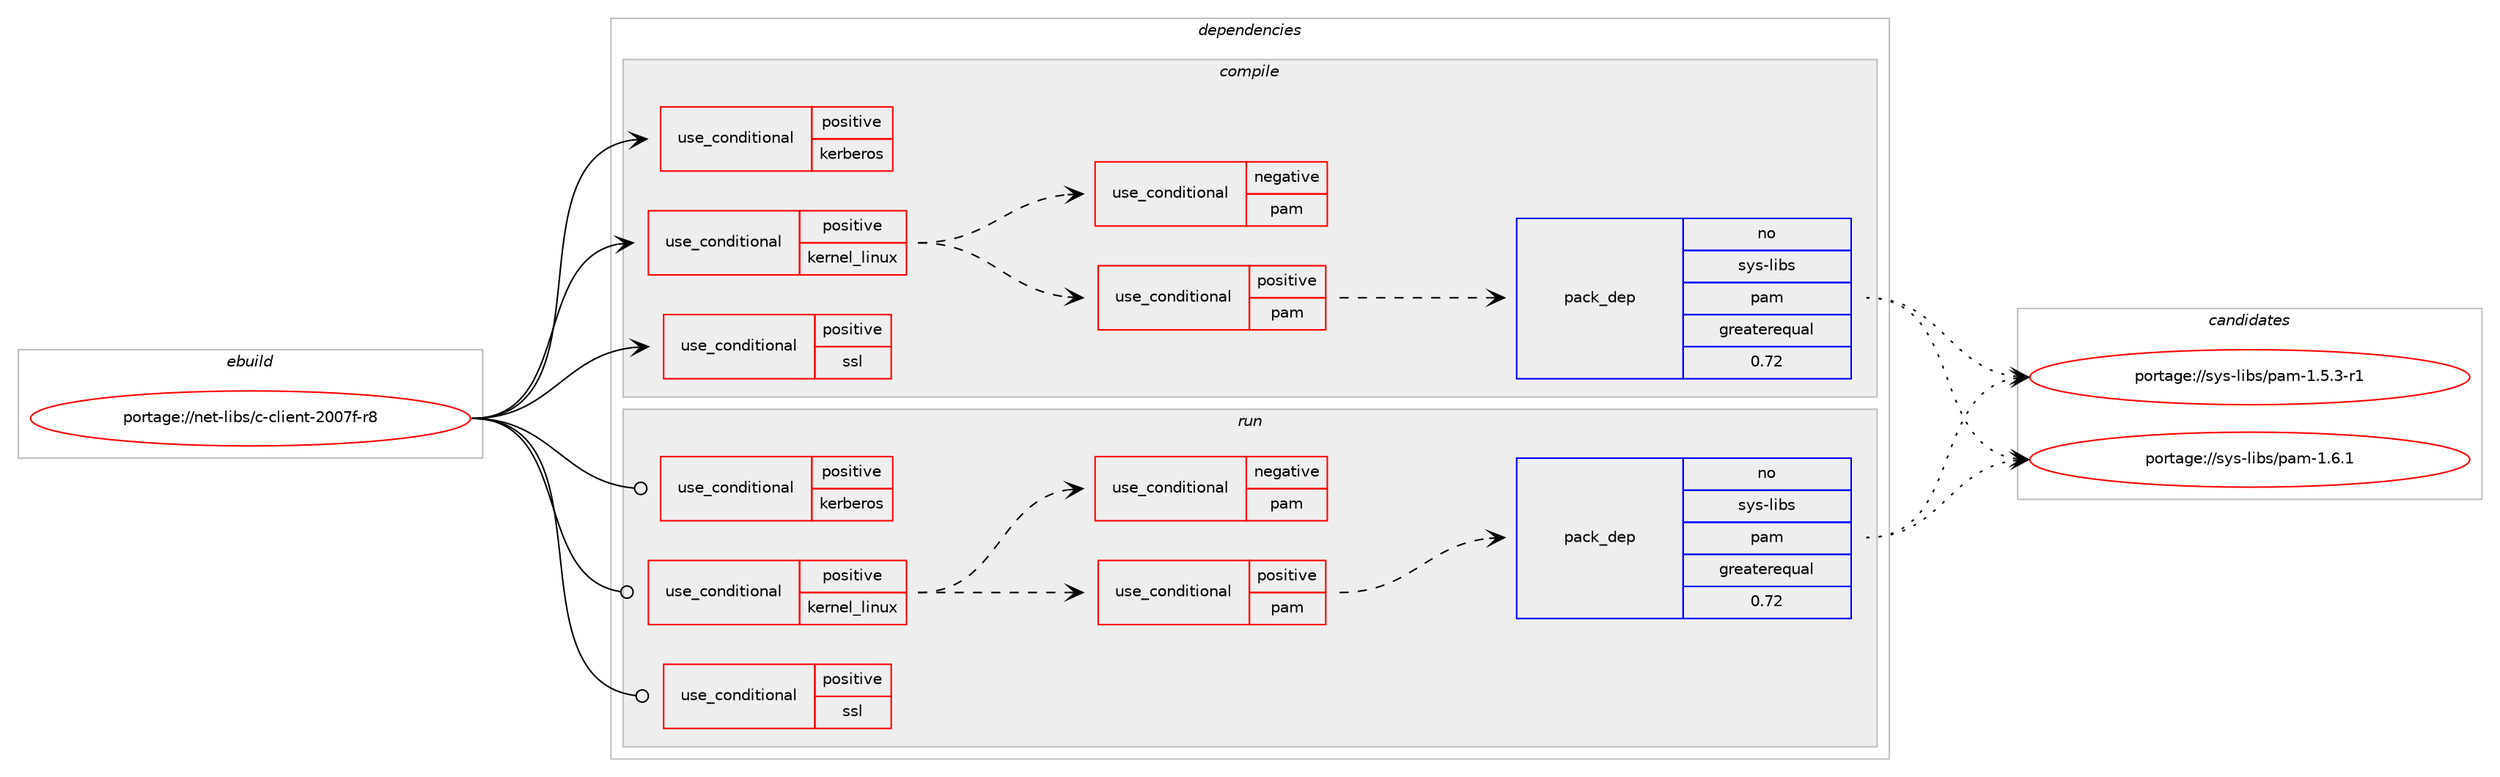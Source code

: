 digraph prolog {

# *************
# Graph options
# *************

newrank=true;
concentrate=true;
compound=true;
graph [rankdir=LR,fontname=Helvetica,fontsize=10,ranksep=1.5];#, ranksep=2.5, nodesep=0.2];
edge  [arrowhead=vee];
node  [fontname=Helvetica,fontsize=10];

# **********
# The ebuild
# **********

subgraph cluster_leftcol {
color=gray;
rank=same;
label=<<i>ebuild</i>>;
id [label="portage://net-libs/c-client-2007f-r8", color=red, width=4, href="../net-libs/c-client-2007f-r8.svg"];
}

# ****************
# The dependencies
# ****************

subgraph cluster_midcol {
color=gray;
label=<<i>dependencies</i>>;
subgraph cluster_compile {
fillcolor="#eeeeee";
style=filled;
label=<<i>compile</i>>;
subgraph cond90767 {
dependency182292 [label=<<TABLE BORDER="0" CELLBORDER="1" CELLSPACING="0" CELLPADDING="4"><TR><TD ROWSPAN="3" CELLPADDING="10">use_conditional</TD></TR><TR><TD>positive</TD></TR><TR><TD>kerberos</TD></TR></TABLE>>, shape=none, color=red];
# *** BEGIN UNKNOWN DEPENDENCY TYPE (TODO) ***
# dependency182292 -> package_dependency(portage://net-libs/c-client-2007f-r8,install,no,app-crypt,mit-krb5,none,[,,],[],[])
# *** END UNKNOWN DEPENDENCY TYPE (TODO) ***

}
id:e -> dependency182292:w [weight=20,style="solid",arrowhead="vee"];
subgraph cond90768 {
dependency182293 [label=<<TABLE BORDER="0" CELLBORDER="1" CELLSPACING="0" CELLPADDING="4"><TR><TD ROWSPAN="3" CELLPADDING="10">use_conditional</TD></TR><TR><TD>positive</TD></TR><TR><TD>kernel_linux</TD></TR></TABLE>>, shape=none, color=red];
subgraph cond90769 {
dependency182294 [label=<<TABLE BORDER="0" CELLBORDER="1" CELLSPACING="0" CELLPADDING="4"><TR><TD ROWSPAN="3" CELLPADDING="10">use_conditional</TD></TR><TR><TD>positive</TD></TR><TR><TD>pam</TD></TR></TABLE>>, shape=none, color=red];
subgraph pack88936 {
dependency182295 [label=<<TABLE BORDER="0" CELLBORDER="1" CELLSPACING="0" CELLPADDING="4" WIDTH="220"><TR><TD ROWSPAN="6" CELLPADDING="30">pack_dep</TD></TR><TR><TD WIDTH="110">no</TD></TR><TR><TD>sys-libs</TD></TR><TR><TD>pam</TD></TR><TR><TD>greaterequal</TD></TR><TR><TD>0.72</TD></TR></TABLE>>, shape=none, color=blue];
}
dependency182294:e -> dependency182295:w [weight=20,style="dashed",arrowhead="vee"];
}
dependency182293:e -> dependency182294:w [weight=20,style="dashed",arrowhead="vee"];
subgraph cond90770 {
dependency182296 [label=<<TABLE BORDER="0" CELLBORDER="1" CELLSPACING="0" CELLPADDING="4"><TR><TD ROWSPAN="3" CELLPADDING="10">use_conditional</TD></TR><TR><TD>negative</TD></TR><TR><TD>pam</TD></TR></TABLE>>, shape=none, color=red];
# *** BEGIN UNKNOWN DEPENDENCY TYPE (TODO) ***
# dependency182296 -> package_dependency(portage://net-libs/c-client-2007f-r8,install,no,virtual,libcrypt,none,[,,],any_same_slot,[])
# *** END UNKNOWN DEPENDENCY TYPE (TODO) ***

}
dependency182293:e -> dependency182296:w [weight=20,style="dashed",arrowhead="vee"];
}
id:e -> dependency182293:w [weight=20,style="solid",arrowhead="vee"];
subgraph cond90771 {
dependency182297 [label=<<TABLE BORDER="0" CELLBORDER="1" CELLSPACING="0" CELLPADDING="4"><TR><TD ROWSPAN="3" CELLPADDING="10">use_conditional</TD></TR><TR><TD>positive</TD></TR><TR><TD>ssl</TD></TR></TABLE>>, shape=none, color=red];
# *** BEGIN UNKNOWN DEPENDENCY TYPE (TODO) ***
# dependency182297 -> package_dependency(portage://net-libs/c-client-2007f-r8,install,no,dev-libs,openssl,none,[,,],[slot(0),equal],[])
# *** END UNKNOWN DEPENDENCY TYPE (TODO) ***

}
id:e -> dependency182297:w [weight=20,style="solid",arrowhead="vee"];
}
subgraph cluster_compileandrun {
fillcolor="#eeeeee";
style=filled;
label=<<i>compile and run</i>>;
}
subgraph cluster_run {
fillcolor="#eeeeee";
style=filled;
label=<<i>run</i>>;
subgraph cond90772 {
dependency182298 [label=<<TABLE BORDER="0" CELLBORDER="1" CELLSPACING="0" CELLPADDING="4"><TR><TD ROWSPAN="3" CELLPADDING="10">use_conditional</TD></TR><TR><TD>positive</TD></TR><TR><TD>kerberos</TD></TR></TABLE>>, shape=none, color=red];
# *** BEGIN UNKNOWN DEPENDENCY TYPE (TODO) ***
# dependency182298 -> package_dependency(portage://net-libs/c-client-2007f-r8,run,no,app-crypt,mit-krb5,none,[,,],[],[])
# *** END UNKNOWN DEPENDENCY TYPE (TODO) ***

}
id:e -> dependency182298:w [weight=20,style="solid",arrowhead="odot"];
subgraph cond90773 {
dependency182299 [label=<<TABLE BORDER="0" CELLBORDER="1" CELLSPACING="0" CELLPADDING="4"><TR><TD ROWSPAN="3" CELLPADDING="10">use_conditional</TD></TR><TR><TD>positive</TD></TR><TR><TD>kernel_linux</TD></TR></TABLE>>, shape=none, color=red];
subgraph cond90774 {
dependency182300 [label=<<TABLE BORDER="0" CELLBORDER="1" CELLSPACING="0" CELLPADDING="4"><TR><TD ROWSPAN="3" CELLPADDING="10">use_conditional</TD></TR><TR><TD>positive</TD></TR><TR><TD>pam</TD></TR></TABLE>>, shape=none, color=red];
subgraph pack88937 {
dependency182301 [label=<<TABLE BORDER="0" CELLBORDER="1" CELLSPACING="0" CELLPADDING="4" WIDTH="220"><TR><TD ROWSPAN="6" CELLPADDING="30">pack_dep</TD></TR><TR><TD WIDTH="110">no</TD></TR><TR><TD>sys-libs</TD></TR><TR><TD>pam</TD></TR><TR><TD>greaterequal</TD></TR><TR><TD>0.72</TD></TR></TABLE>>, shape=none, color=blue];
}
dependency182300:e -> dependency182301:w [weight=20,style="dashed",arrowhead="vee"];
}
dependency182299:e -> dependency182300:w [weight=20,style="dashed",arrowhead="vee"];
subgraph cond90775 {
dependency182302 [label=<<TABLE BORDER="0" CELLBORDER="1" CELLSPACING="0" CELLPADDING="4"><TR><TD ROWSPAN="3" CELLPADDING="10">use_conditional</TD></TR><TR><TD>negative</TD></TR><TR><TD>pam</TD></TR></TABLE>>, shape=none, color=red];
# *** BEGIN UNKNOWN DEPENDENCY TYPE (TODO) ***
# dependency182302 -> package_dependency(portage://net-libs/c-client-2007f-r8,run,no,virtual,libcrypt,none,[,,],any_same_slot,[])
# *** END UNKNOWN DEPENDENCY TYPE (TODO) ***

}
dependency182299:e -> dependency182302:w [weight=20,style="dashed",arrowhead="vee"];
}
id:e -> dependency182299:w [weight=20,style="solid",arrowhead="odot"];
subgraph cond90776 {
dependency182303 [label=<<TABLE BORDER="0" CELLBORDER="1" CELLSPACING="0" CELLPADDING="4"><TR><TD ROWSPAN="3" CELLPADDING="10">use_conditional</TD></TR><TR><TD>positive</TD></TR><TR><TD>ssl</TD></TR></TABLE>>, shape=none, color=red];
# *** BEGIN UNKNOWN DEPENDENCY TYPE (TODO) ***
# dependency182303 -> package_dependency(portage://net-libs/c-client-2007f-r8,run,no,dev-libs,openssl,none,[,,],[slot(0),equal],[])
# *** END UNKNOWN DEPENDENCY TYPE (TODO) ***

}
id:e -> dependency182303:w [weight=20,style="solid",arrowhead="odot"];
}
}

# **************
# The candidates
# **************

subgraph cluster_choices {
rank=same;
color=gray;
label=<<i>candidates</i>>;

subgraph choice88936 {
color=black;
nodesep=1;
choice115121115451081059811547112971094549465346514511449 [label="portage://sys-libs/pam-1.5.3-r1", color=red, width=4,href="../sys-libs/pam-1.5.3-r1.svg"];
choice11512111545108105981154711297109454946544649 [label="portage://sys-libs/pam-1.6.1", color=red, width=4,href="../sys-libs/pam-1.6.1.svg"];
dependency182295:e -> choice115121115451081059811547112971094549465346514511449:w [style=dotted,weight="100"];
dependency182295:e -> choice11512111545108105981154711297109454946544649:w [style=dotted,weight="100"];
}
subgraph choice88937 {
color=black;
nodesep=1;
choice115121115451081059811547112971094549465346514511449 [label="portage://sys-libs/pam-1.5.3-r1", color=red, width=4,href="../sys-libs/pam-1.5.3-r1.svg"];
choice11512111545108105981154711297109454946544649 [label="portage://sys-libs/pam-1.6.1", color=red, width=4,href="../sys-libs/pam-1.6.1.svg"];
dependency182301:e -> choice115121115451081059811547112971094549465346514511449:w [style=dotted,weight="100"];
dependency182301:e -> choice11512111545108105981154711297109454946544649:w [style=dotted,weight="100"];
}
}

}
